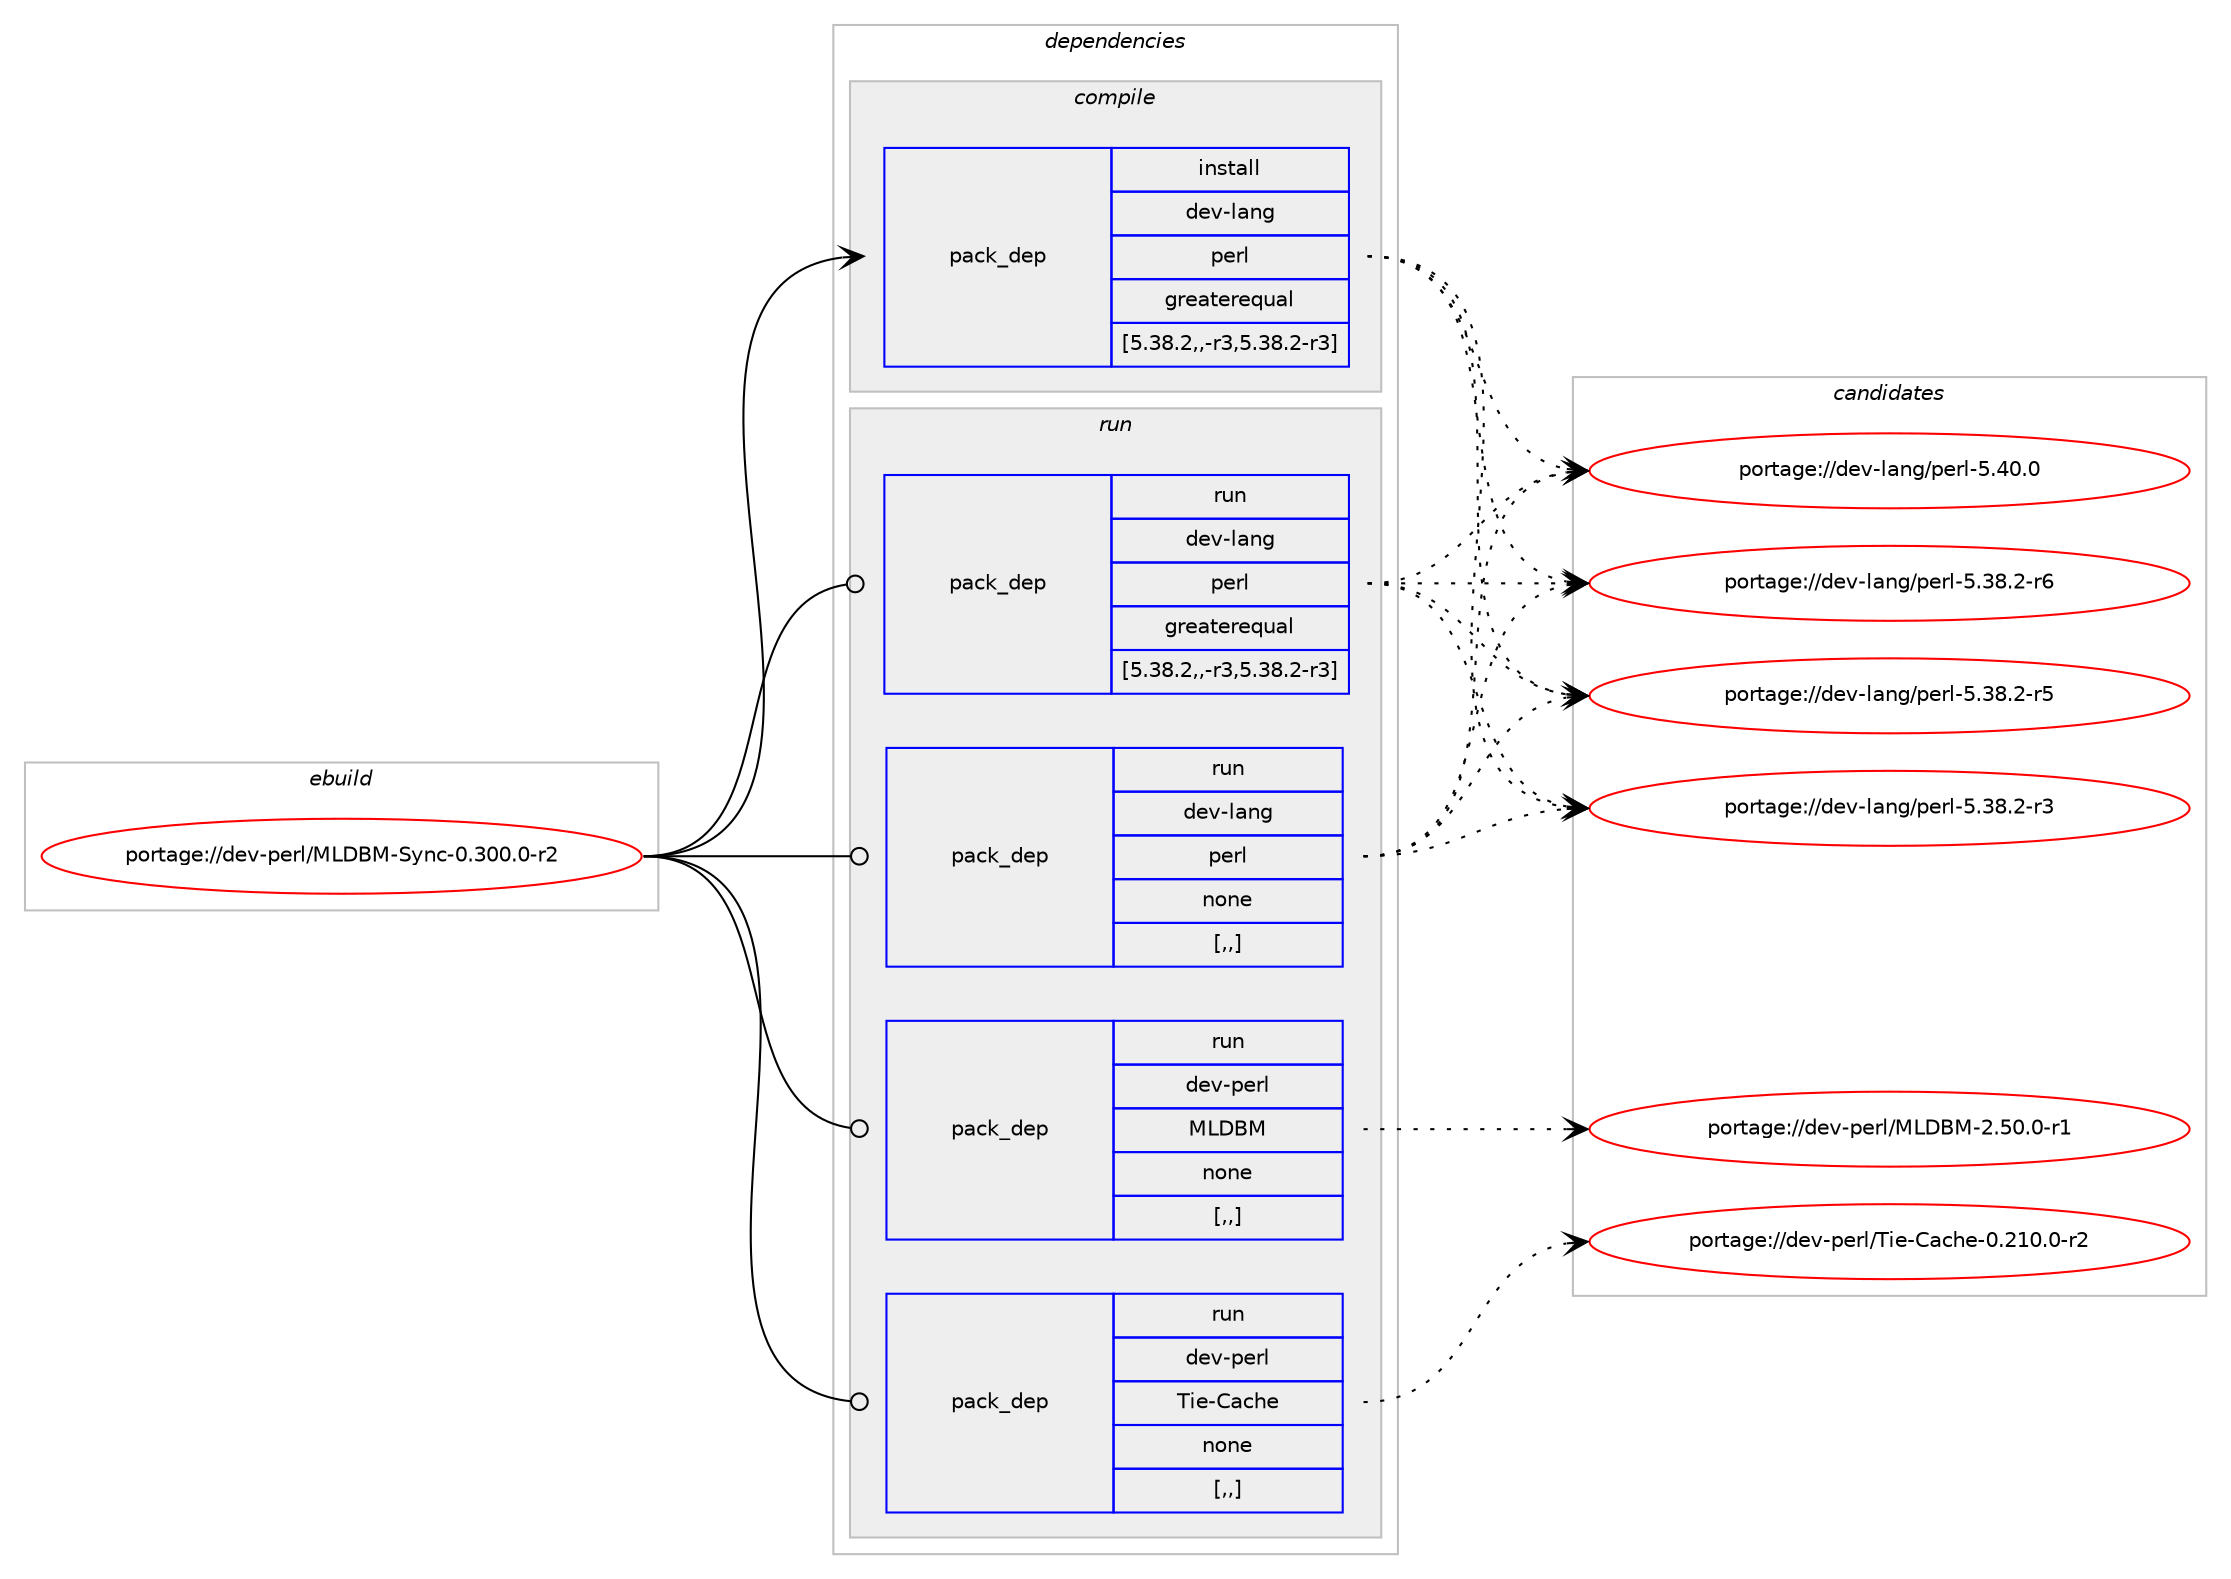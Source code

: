digraph prolog {

# *************
# Graph options
# *************

newrank=true;
concentrate=true;
compound=true;
graph [rankdir=LR,fontname=Helvetica,fontsize=10,ranksep=1.5];#, ranksep=2.5, nodesep=0.2];
edge  [arrowhead=vee];
node  [fontname=Helvetica,fontsize=10];

# **********
# The ebuild
# **********

subgraph cluster_leftcol {
color=gray;
label=<<i>ebuild</i>>;
id [label="portage://dev-perl/MLDBM-Sync-0.300.0-r2", color=red, width=4, href="../dev-perl/MLDBM-Sync-0.300.0-r2.svg"];
}

# ****************
# The dependencies
# ****************

subgraph cluster_midcol {
color=gray;
label=<<i>dependencies</i>>;
subgraph cluster_compile {
fillcolor="#eeeeee";
style=filled;
label=<<i>compile</i>>;
subgraph pack101706 {
dependency132888 [label=<<TABLE BORDER="0" CELLBORDER="1" CELLSPACING="0" CELLPADDING="4" WIDTH="220"><TR><TD ROWSPAN="6" CELLPADDING="30">pack_dep</TD></TR><TR><TD WIDTH="110">install</TD></TR><TR><TD>dev-lang</TD></TR><TR><TD>perl</TD></TR><TR><TD>greaterequal</TD></TR><TR><TD>[5.38.2,,-r3,5.38.2-r3]</TD></TR></TABLE>>, shape=none, color=blue];
}
id:e -> dependency132888:w [weight=20,style="solid",arrowhead="vee"];
}
subgraph cluster_compileandrun {
fillcolor="#eeeeee";
style=filled;
label=<<i>compile and run</i>>;
}
subgraph cluster_run {
fillcolor="#eeeeee";
style=filled;
label=<<i>run</i>>;
subgraph pack101707 {
dependency132889 [label=<<TABLE BORDER="0" CELLBORDER="1" CELLSPACING="0" CELLPADDING="4" WIDTH="220"><TR><TD ROWSPAN="6" CELLPADDING="30">pack_dep</TD></TR><TR><TD WIDTH="110">run</TD></TR><TR><TD>dev-lang</TD></TR><TR><TD>perl</TD></TR><TR><TD>greaterequal</TD></TR><TR><TD>[5.38.2,,-r3,5.38.2-r3]</TD></TR></TABLE>>, shape=none, color=blue];
}
id:e -> dependency132889:w [weight=20,style="solid",arrowhead="odot"];
subgraph pack101708 {
dependency132890 [label=<<TABLE BORDER="0" CELLBORDER="1" CELLSPACING="0" CELLPADDING="4" WIDTH="220"><TR><TD ROWSPAN="6" CELLPADDING="30">pack_dep</TD></TR><TR><TD WIDTH="110">run</TD></TR><TR><TD>dev-lang</TD></TR><TR><TD>perl</TD></TR><TR><TD>none</TD></TR><TR><TD>[,,]</TD></TR></TABLE>>, shape=none, color=blue];
}
id:e -> dependency132890:w [weight=20,style="solid",arrowhead="odot"];
subgraph pack101709 {
dependency132891 [label=<<TABLE BORDER="0" CELLBORDER="1" CELLSPACING="0" CELLPADDING="4" WIDTH="220"><TR><TD ROWSPAN="6" CELLPADDING="30">pack_dep</TD></TR><TR><TD WIDTH="110">run</TD></TR><TR><TD>dev-perl</TD></TR><TR><TD>MLDBM</TD></TR><TR><TD>none</TD></TR><TR><TD>[,,]</TD></TR></TABLE>>, shape=none, color=blue];
}
id:e -> dependency132891:w [weight=20,style="solid",arrowhead="odot"];
subgraph pack101710 {
dependency132892 [label=<<TABLE BORDER="0" CELLBORDER="1" CELLSPACING="0" CELLPADDING="4" WIDTH="220"><TR><TD ROWSPAN="6" CELLPADDING="30">pack_dep</TD></TR><TR><TD WIDTH="110">run</TD></TR><TR><TD>dev-perl</TD></TR><TR><TD>Tie-Cache</TD></TR><TR><TD>none</TD></TR><TR><TD>[,,]</TD></TR></TABLE>>, shape=none, color=blue];
}
id:e -> dependency132892:w [weight=20,style="solid",arrowhead="odot"];
}
}

# **************
# The candidates
# **************

subgraph cluster_choices {
rank=same;
color=gray;
label=<<i>candidates</i>>;

subgraph choice101706 {
color=black;
nodesep=1;
choice10010111845108971101034711210111410845534652484648 [label="portage://dev-lang/perl-5.40.0", color=red, width=4,href="../dev-lang/perl-5.40.0.svg"];
choice100101118451089711010347112101114108455346515646504511454 [label="portage://dev-lang/perl-5.38.2-r6", color=red, width=4,href="../dev-lang/perl-5.38.2-r6.svg"];
choice100101118451089711010347112101114108455346515646504511453 [label="portage://dev-lang/perl-5.38.2-r5", color=red, width=4,href="../dev-lang/perl-5.38.2-r5.svg"];
choice100101118451089711010347112101114108455346515646504511451 [label="portage://dev-lang/perl-5.38.2-r3", color=red, width=4,href="../dev-lang/perl-5.38.2-r3.svg"];
dependency132888:e -> choice10010111845108971101034711210111410845534652484648:w [style=dotted,weight="100"];
dependency132888:e -> choice100101118451089711010347112101114108455346515646504511454:w [style=dotted,weight="100"];
dependency132888:e -> choice100101118451089711010347112101114108455346515646504511453:w [style=dotted,weight="100"];
dependency132888:e -> choice100101118451089711010347112101114108455346515646504511451:w [style=dotted,weight="100"];
}
subgraph choice101707 {
color=black;
nodesep=1;
choice10010111845108971101034711210111410845534652484648 [label="portage://dev-lang/perl-5.40.0", color=red, width=4,href="../dev-lang/perl-5.40.0.svg"];
choice100101118451089711010347112101114108455346515646504511454 [label="portage://dev-lang/perl-5.38.2-r6", color=red, width=4,href="../dev-lang/perl-5.38.2-r6.svg"];
choice100101118451089711010347112101114108455346515646504511453 [label="portage://dev-lang/perl-5.38.2-r5", color=red, width=4,href="../dev-lang/perl-5.38.2-r5.svg"];
choice100101118451089711010347112101114108455346515646504511451 [label="portage://dev-lang/perl-5.38.2-r3", color=red, width=4,href="../dev-lang/perl-5.38.2-r3.svg"];
dependency132889:e -> choice10010111845108971101034711210111410845534652484648:w [style=dotted,weight="100"];
dependency132889:e -> choice100101118451089711010347112101114108455346515646504511454:w [style=dotted,weight="100"];
dependency132889:e -> choice100101118451089711010347112101114108455346515646504511453:w [style=dotted,weight="100"];
dependency132889:e -> choice100101118451089711010347112101114108455346515646504511451:w [style=dotted,weight="100"];
}
subgraph choice101708 {
color=black;
nodesep=1;
choice10010111845108971101034711210111410845534652484648 [label="portage://dev-lang/perl-5.40.0", color=red, width=4,href="../dev-lang/perl-5.40.0.svg"];
choice100101118451089711010347112101114108455346515646504511454 [label="portage://dev-lang/perl-5.38.2-r6", color=red, width=4,href="../dev-lang/perl-5.38.2-r6.svg"];
choice100101118451089711010347112101114108455346515646504511453 [label="portage://dev-lang/perl-5.38.2-r5", color=red, width=4,href="../dev-lang/perl-5.38.2-r5.svg"];
choice100101118451089711010347112101114108455346515646504511451 [label="portage://dev-lang/perl-5.38.2-r3", color=red, width=4,href="../dev-lang/perl-5.38.2-r3.svg"];
dependency132890:e -> choice10010111845108971101034711210111410845534652484648:w [style=dotted,weight="100"];
dependency132890:e -> choice100101118451089711010347112101114108455346515646504511454:w [style=dotted,weight="100"];
dependency132890:e -> choice100101118451089711010347112101114108455346515646504511453:w [style=dotted,weight="100"];
dependency132890:e -> choice100101118451089711010347112101114108455346515646504511451:w [style=dotted,weight="100"];
}
subgraph choice101709 {
color=black;
nodesep=1;
choice10010111845112101114108477776686677455046534846484511449 [label="portage://dev-perl/MLDBM-2.50.0-r1", color=red, width=4,href="../dev-perl/MLDBM-2.50.0-r1.svg"];
dependency132891:e -> choice10010111845112101114108477776686677455046534846484511449:w [style=dotted,weight="100"];
}
subgraph choice101710 {
color=black;
nodesep=1;
choice1001011184511210111410847841051014567979910410145484650494846484511450 [label="portage://dev-perl/Tie-Cache-0.210.0-r2", color=red, width=4,href="../dev-perl/Tie-Cache-0.210.0-r2.svg"];
dependency132892:e -> choice1001011184511210111410847841051014567979910410145484650494846484511450:w [style=dotted,weight="100"];
}
}

}

